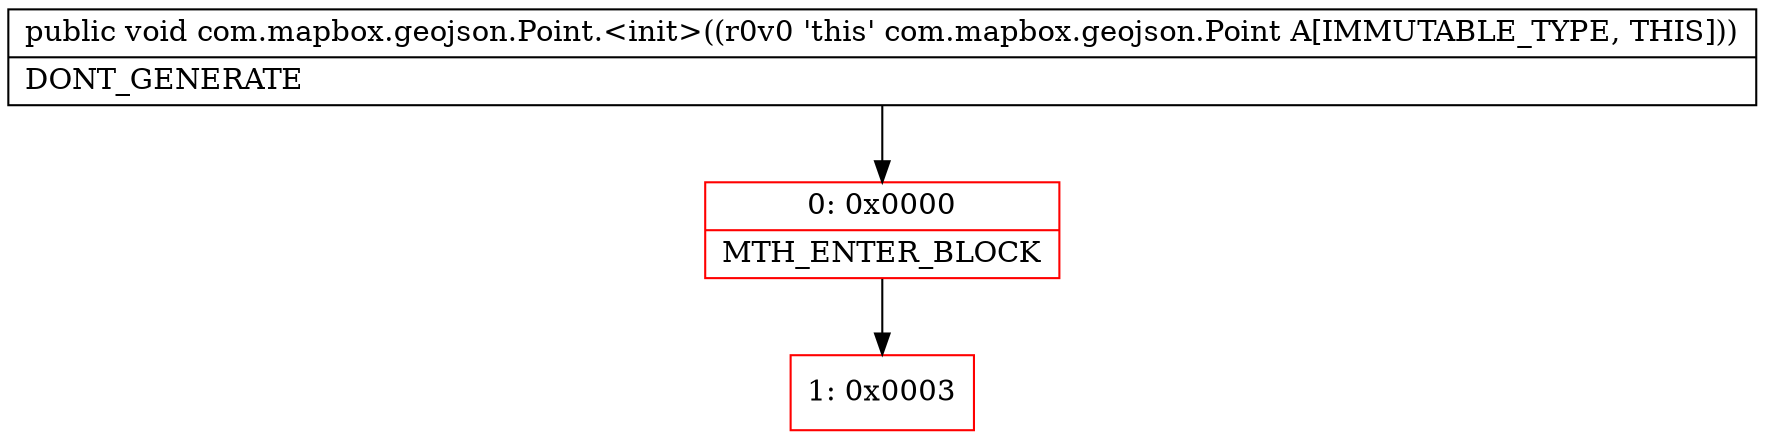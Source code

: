 digraph "CFG forcom.mapbox.geojson.Point.\<init\>()V" {
subgraph cluster_Region_1881304224 {
label = "R(0)";
node [shape=record,color=blue];
}
Node_0 [shape=record,color=red,label="{0\:\ 0x0000|MTH_ENTER_BLOCK\l}"];
Node_1 [shape=record,color=red,label="{1\:\ 0x0003}"];
MethodNode[shape=record,label="{public void com.mapbox.geojson.Point.\<init\>((r0v0 'this' com.mapbox.geojson.Point A[IMMUTABLE_TYPE, THIS]))  | DONT_GENERATE\l}"];
MethodNode -> Node_0;
Node_0 -> Node_1;
}

